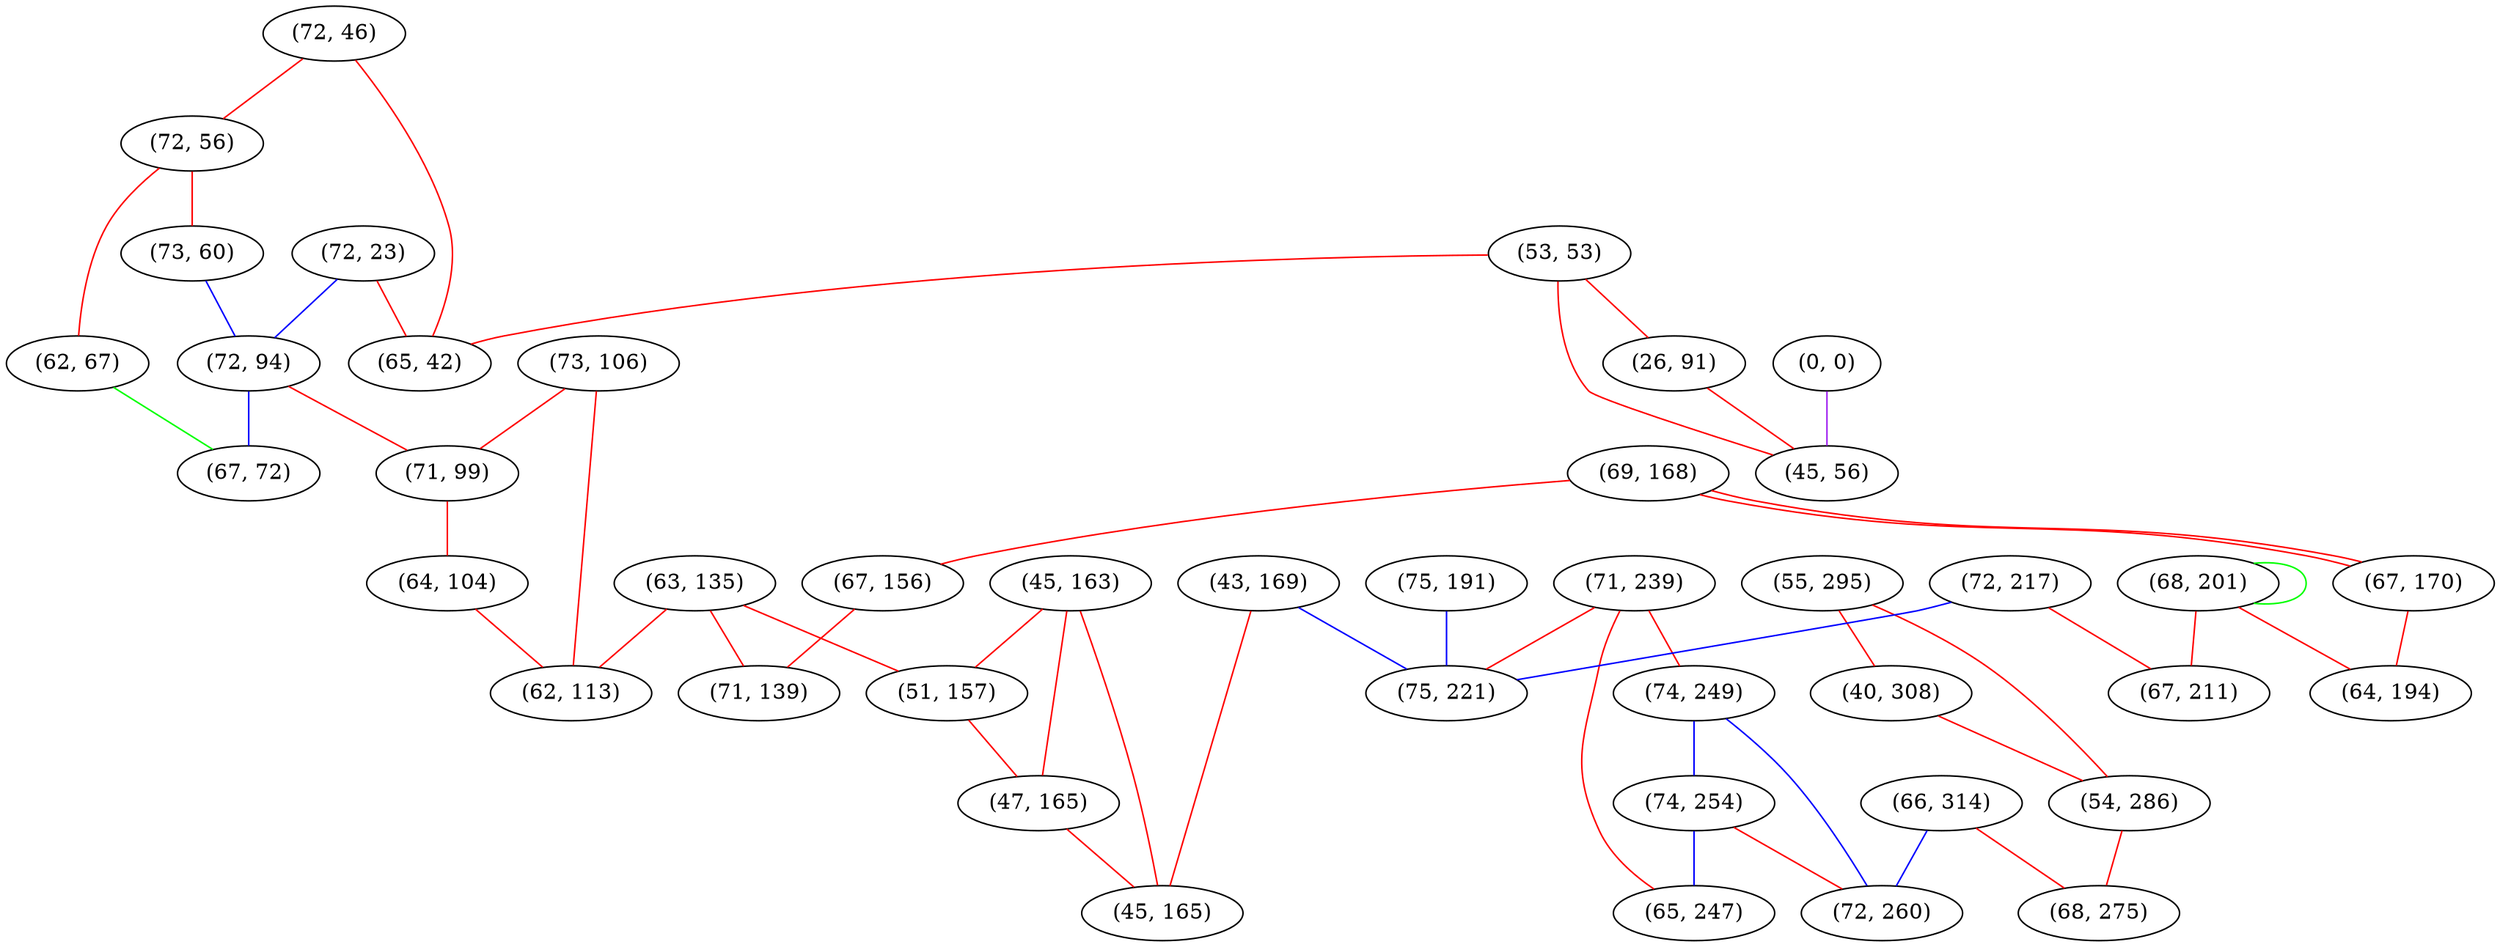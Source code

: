 graph "" {
"(72, 46)";
"(72, 56)";
"(53, 53)";
"(75, 191)";
"(73, 60)";
"(71, 239)";
"(0, 0)";
"(55, 295)";
"(63, 135)";
"(73, 106)";
"(26, 91)";
"(45, 56)";
"(45, 163)";
"(40, 308)";
"(54, 286)";
"(69, 168)";
"(66, 314)";
"(72, 217)";
"(74, 249)";
"(74, 254)";
"(72, 23)";
"(51, 157)";
"(67, 170)";
"(43, 169)";
"(72, 94)";
"(68, 201)";
"(67, 156)";
"(67, 211)";
"(65, 42)";
"(71, 139)";
"(47, 165)";
"(71, 99)";
"(64, 104)";
"(68, 275)";
"(62, 67)";
"(65, 247)";
"(45, 165)";
"(75, 221)";
"(67, 72)";
"(62, 113)";
"(72, 260)";
"(64, 194)";
"(72, 46)" -- "(65, 42)"  [color=red, key=0, weight=1];
"(72, 46)" -- "(72, 56)"  [color=red, key=0, weight=1];
"(72, 56)" -- "(62, 67)"  [color=red, key=0, weight=1];
"(72, 56)" -- "(73, 60)"  [color=red, key=0, weight=1];
"(53, 53)" -- "(65, 42)"  [color=red, key=0, weight=1];
"(53, 53)" -- "(26, 91)"  [color=red, key=0, weight=1];
"(53, 53)" -- "(45, 56)"  [color=red, key=0, weight=1];
"(75, 191)" -- "(75, 221)"  [color=blue, key=0, weight=3];
"(73, 60)" -- "(72, 94)"  [color=blue, key=0, weight=3];
"(71, 239)" -- "(75, 221)"  [color=red, key=0, weight=1];
"(71, 239)" -- "(74, 249)"  [color=red, key=0, weight=1];
"(71, 239)" -- "(65, 247)"  [color=red, key=0, weight=1];
"(0, 0)" -- "(45, 56)"  [color=purple, key=0, weight=4];
"(55, 295)" -- "(54, 286)"  [color=red, key=0, weight=1];
"(55, 295)" -- "(40, 308)"  [color=red, key=0, weight=1];
"(63, 135)" -- "(71, 139)"  [color=red, key=0, weight=1];
"(63, 135)" -- "(62, 113)"  [color=red, key=0, weight=1];
"(63, 135)" -- "(51, 157)"  [color=red, key=0, weight=1];
"(73, 106)" -- "(71, 99)"  [color=red, key=0, weight=1];
"(73, 106)" -- "(62, 113)"  [color=red, key=0, weight=1];
"(26, 91)" -- "(45, 56)"  [color=red, key=0, weight=1];
"(45, 163)" -- "(47, 165)"  [color=red, key=0, weight=1];
"(45, 163)" -- "(45, 165)"  [color=red, key=0, weight=1];
"(45, 163)" -- "(51, 157)"  [color=red, key=0, weight=1];
"(40, 308)" -- "(54, 286)"  [color=red, key=0, weight=1];
"(54, 286)" -- "(68, 275)"  [color=red, key=0, weight=1];
"(69, 168)" -- "(67, 170)"  [color=red, key=0, weight=1];
"(69, 168)" -- "(67, 170)"  [color=red, key=1, weight=1];
"(69, 168)" -- "(67, 156)"  [color=red, key=0, weight=1];
"(66, 314)" -- "(68, 275)"  [color=red, key=0, weight=1];
"(66, 314)" -- "(72, 260)"  [color=blue, key=0, weight=3];
"(72, 217)" -- "(67, 211)"  [color=red, key=0, weight=1];
"(72, 217)" -- "(75, 221)"  [color=blue, key=0, weight=3];
"(74, 249)" -- "(74, 254)"  [color=blue, key=0, weight=3];
"(74, 249)" -- "(72, 260)"  [color=blue, key=0, weight=3];
"(74, 254)" -- "(65, 247)"  [color=blue, key=0, weight=3];
"(74, 254)" -- "(72, 260)"  [color=red, key=0, weight=1];
"(72, 23)" -- "(65, 42)"  [color=red, key=0, weight=1];
"(72, 23)" -- "(72, 94)"  [color=blue, key=0, weight=3];
"(51, 157)" -- "(47, 165)"  [color=red, key=0, weight=1];
"(67, 170)" -- "(64, 194)"  [color=red, key=0, weight=1];
"(43, 169)" -- "(45, 165)"  [color=red, key=0, weight=1];
"(43, 169)" -- "(75, 221)"  [color=blue, key=0, weight=3];
"(72, 94)" -- "(67, 72)"  [color=blue, key=0, weight=3];
"(72, 94)" -- "(71, 99)"  [color=red, key=0, weight=1];
"(68, 201)" -- "(68, 201)"  [color=green, key=0, weight=2];
"(68, 201)" -- "(64, 194)"  [color=red, key=0, weight=1];
"(68, 201)" -- "(67, 211)"  [color=red, key=0, weight=1];
"(67, 156)" -- "(71, 139)"  [color=red, key=0, weight=1];
"(47, 165)" -- "(45, 165)"  [color=red, key=0, weight=1];
"(71, 99)" -- "(64, 104)"  [color=red, key=0, weight=1];
"(64, 104)" -- "(62, 113)"  [color=red, key=0, weight=1];
"(62, 67)" -- "(67, 72)"  [color=green, key=0, weight=2];
}
